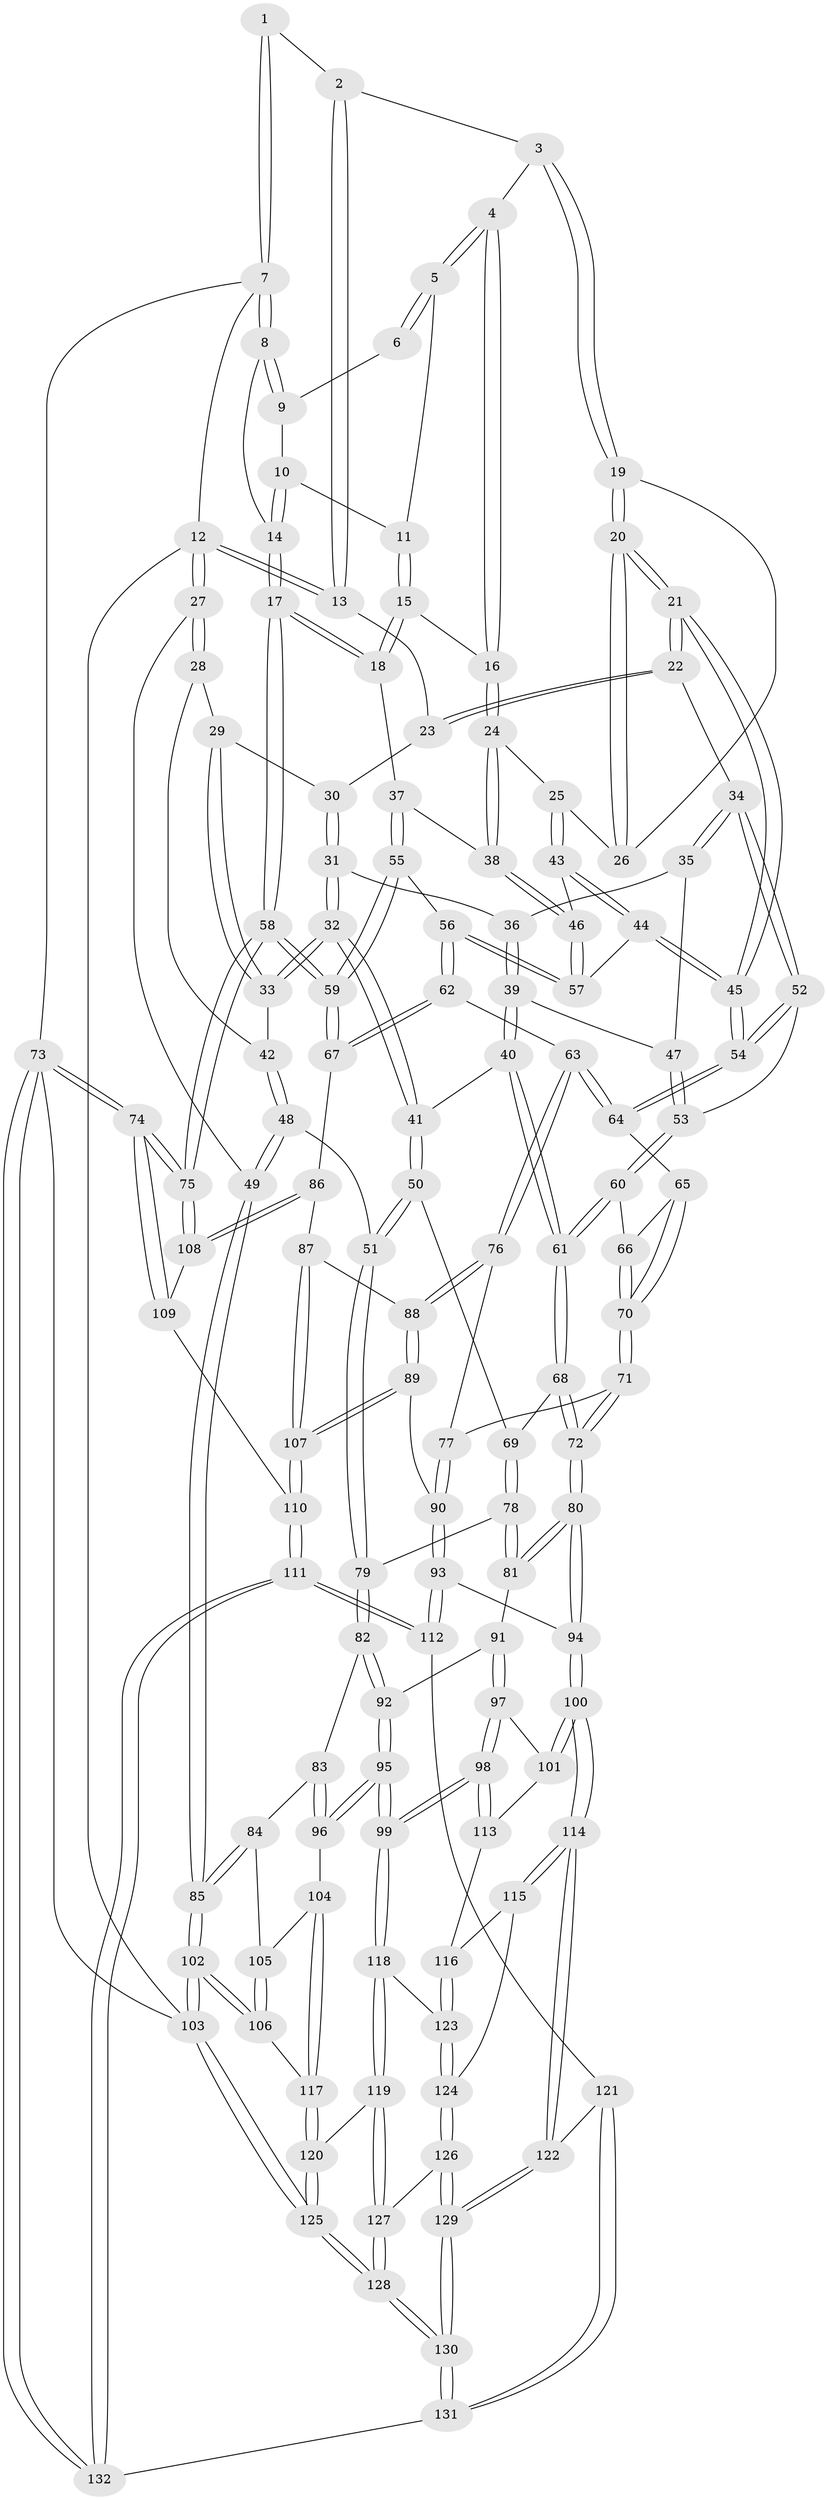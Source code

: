 // Generated by graph-tools (version 1.1) at 2025/38/03/09/25 02:38:48]
// undirected, 132 vertices, 327 edges
graph export_dot {
graph [start="1"]
  node [color=gray90,style=filled];
  1 [pos="+0.9671630359376854+0"];
  2 [pos="+0.6467726497269504+0"];
  3 [pos="+0.7524095343926492+0.04022952143287742"];
  4 [pos="+0.7960244975065855+0.06045057324457908"];
  5 [pos="+0.8312195139143493+0.05714620611979162"];
  6 [pos="+0.9041015888813789+0.020831322829234746"];
  7 [pos="+1+0"];
  8 [pos="+1+0.10478979974891674"];
  9 [pos="+0.9093381756028411+0.02647428372317194"];
  10 [pos="+0.925620781756004+0.0907652077022573"];
  11 [pos="+0.9158374990593247+0.09610194827276922"];
  12 [pos="+0+0"];
  13 [pos="+0.4295729499456361+0"];
  14 [pos="+1+0.11332548861926839"];
  15 [pos="+0.8866294118593158+0.15344980367859198"];
  16 [pos="+0.8534476829418225+0.15347545872072094"];
  17 [pos="+1+0.15573277591571516"];
  18 [pos="+0.9516639804072616+0.2064226331829571"];
  19 [pos="+0.745422020837979+0.05990444189697691"];
  20 [pos="+0.6783401960725126+0.1829256351492259"];
  21 [pos="+0.6595345549544003+0.2027149784552348"];
  22 [pos="+0.5794292590850125+0.1708619036941897"];
  23 [pos="+0.425243676152422+0"];
  24 [pos="+0.8393543215752433+0.17397649858112577"];
  25 [pos="+0.8099036858416259+0.19562157979259648"];
  26 [pos="+0.7947224929116934+0.18724267156637192"];
  27 [pos="+0+0"];
  28 [pos="+0.06895890021639653+0.11438298183180476"];
  29 [pos="+0.2183353875926794+0.05469318100679649"];
  30 [pos="+0.38997305398301974+0"];
  31 [pos="+0.3809627421630942+0"];
  32 [pos="+0.27905987734446813+0.23742033853260236"];
  33 [pos="+0.21070755725339044+0.2044065620605706"];
  34 [pos="+0.5331818441612948+0.22139010584259913"];
  35 [pos="+0.4620489203917496+0.21431649361835078"];
  36 [pos="+0.4253887873807468+0.18550789544747975"];
  37 [pos="+0.9259306740850496+0.2326950895511789"];
  38 [pos="+0.8800925070122084+0.2408552393510404"];
  39 [pos="+0.3820525948867353+0.26256200046209505"];
  40 [pos="+0.32363293230780615+0.31467103255948725"];
  41 [pos="+0.2981604564514572+0.30680269660604054"];
  42 [pos="+0.13679462974884918+0.19705328759369242"];
  43 [pos="+0.809607826509329+0.1980105081195298"];
  44 [pos="+0.7337514674254328+0.2894901729249906"];
  45 [pos="+0.6893055091083351+0.2939736371736007"];
  46 [pos="+0.8455773922350021+0.2648086528255423"];
  47 [pos="+0.4502451012174185+0.2564877545992766"];
  48 [pos="+0.09951047033105274+0.4126219364901379"];
  49 [pos="+0+0.45370764747498676"];
  50 [pos="+0.22931829789930636+0.355907180817784"];
  51 [pos="+0.1080330532578974+0.4137662849103722"];
  52 [pos="+0.5148333593744815+0.3142318815781836"];
  53 [pos="+0.4991249406524594+0.3236208973867609"];
  54 [pos="+0.6643148508770254+0.35022610803357357"];
  55 [pos="+0.9169252005579344+0.346815722295322"];
  56 [pos="+0.8426387812802743+0.3290131780774679"];
  57 [pos="+0.8273639546218593+0.30948259532237526"];
  58 [pos="+1+0.5271053984758801"];
  59 [pos="+1+0.5272995154020742"];
  60 [pos="+0.4378609830983104+0.3899572706038324"];
  61 [pos="+0.41527867228810683+0.3921037278704759"];
  62 [pos="+0.7847400742519147+0.45968341376534305"];
  63 [pos="+0.6899787206777486+0.4632972435607532"];
  64 [pos="+0.672123157246228+0.43907956375572266"];
  65 [pos="+0.654199300129418+0.44092062329343484"];
  66 [pos="+0.4729600698173307+0.4169356409122704"];
  67 [pos="+1+0.5607642380234705"];
  68 [pos="+0.38453340534924585+0.4612157464725437"];
  69 [pos="+0.33026703715709405+0.504112671975457"];
  70 [pos="+0.5109305373184002+0.5182840083229863"];
  71 [pos="+0.4990098946296638+0.5878939282049123"];
  72 [pos="+0.4823919238922624+0.6082042132273741"];
  73 [pos="+1+1"];
  74 [pos="+1+1"];
  75 [pos="+1+0.956003032233552"];
  76 [pos="+0.6874438741402016+0.4781545270977149"];
  77 [pos="+0.6574059169220864+0.5425957233238154"];
  78 [pos="+0.293174605149379+0.5528441441497614"];
  79 [pos="+0.23729365961377744+0.5519439377890022"];
  80 [pos="+0.47210319100771997+0.639616657947403"];
  81 [pos="+0.32103739992171443+0.5853429006153248"];
  82 [pos="+0.20105310443135901+0.6218923257568875"];
  83 [pos="+0.1255020938215207+0.6545549434903204"];
  84 [pos="+0+0.621718422387873"];
  85 [pos="+0+0.5471323478305407"];
  86 [pos="+0.9375091639341031+0.621617266583021"];
  87 [pos="+0.8929973478813193+0.6387744895287498"];
  88 [pos="+0.8071258796460699+0.6408411758337612"];
  89 [pos="+0.6956067917919833+0.6929429852019446"];
  90 [pos="+0.6684705846033915+0.6760135627019752"];
  91 [pos="+0.30716292087377417+0.6830711586728851"];
  92 [pos="+0.23354748193413985+0.682348640131313"];
  93 [pos="+0.5249583152792209+0.7087376636735923"];
  94 [pos="+0.48280620120732104+0.6891038434432978"];
  95 [pos="+0.21518848057333836+0.7626024111420956"];
  96 [pos="+0.15365194176940591+0.7404098260575964"];
  97 [pos="+0.3109670333249897+0.6889671996829942"];
  98 [pos="+0.26703994561658356+0.7747572489820609"];
  99 [pos="+0.23685245541787692+0.7944294215985794"];
  100 [pos="+0.4467139944488395+0.7207403434133217"];
  101 [pos="+0.3946461271226131+0.7304759849910525"];
  102 [pos="+0+0.8961183767532888"];
  103 [pos="+0+1"];
  104 [pos="+0.10655087637873278+0.7731855469668064"];
  105 [pos="+0.048303581981595525+0.7044912492917664"];
  106 [pos="+0.05135206511074866+0.8212966286659418"];
  107 [pos="+0.7485903937839069+0.8901525194007119"];
  108 [pos="+0.9092939347049236+0.8522372277082718"];
  109 [pos="+0.7537684614619229+0.910036343772702"];
  110 [pos="+0.7485915223023912+0.9113220454823455"];
  111 [pos="+0.7008195635295661+0.9777535134835829"];
  112 [pos="+0.6065790922241115+0.9121890408479183"];
  113 [pos="+0.3613121603253863+0.7603387376143294"];
  114 [pos="+0.4277403809283086+0.8845840700962121"];
  115 [pos="+0.358212151754146+0.8316260857732504"];
  116 [pos="+0.351071695809663+0.8029741757291562"];
  117 [pos="+0.0878103622115877+0.8199065923919814"];
  118 [pos="+0.23678310192609378+0.8208764064299693"];
  119 [pos="+0.183727274301166+0.8524290412245963"];
  120 [pos="+0.13121457831457492+0.8634079250438247"];
  121 [pos="+0.43439324664068624+0.898101906107429"];
  122 [pos="+0.4300448521614747+0.8945731951389335"];
  123 [pos="+0.2460910286905017+0.8296390711332914"];
  124 [pos="+0.27215105256834143+0.8634453682619389"];
  125 [pos="+0+1"];
  126 [pos="+0.2774306226486262+0.8763839305132562"];
  127 [pos="+0.20216603527594457+0.9380219256463742"];
  128 [pos="+0.12588469150945011+1"];
  129 [pos="+0.31033192183844427+0.9264735077725916"];
  130 [pos="+0.20125846823857862+1"];
  131 [pos="+0.3983420068154729+1"];
  132 [pos="+0.7013167994346238+1"];
  1 -- 2;
  1 -- 7;
  1 -- 7;
  2 -- 3;
  2 -- 13;
  2 -- 13;
  3 -- 4;
  3 -- 19;
  3 -- 19;
  4 -- 5;
  4 -- 5;
  4 -- 16;
  4 -- 16;
  5 -- 6;
  5 -- 6;
  5 -- 11;
  6 -- 9;
  7 -- 8;
  7 -- 8;
  7 -- 12;
  7 -- 73;
  8 -- 9;
  8 -- 9;
  8 -- 14;
  9 -- 10;
  10 -- 11;
  10 -- 14;
  10 -- 14;
  11 -- 15;
  11 -- 15;
  12 -- 13;
  12 -- 13;
  12 -- 27;
  12 -- 27;
  12 -- 103;
  13 -- 23;
  14 -- 17;
  14 -- 17;
  15 -- 16;
  15 -- 18;
  15 -- 18;
  16 -- 24;
  16 -- 24;
  17 -- 18;
  17 -- 18;
  17 -- 58;
  17 -- 58;
  18 -- 37;
  19 -- 20;
  19 -- 20;
  19 -- 26;
  20 -- 21;
  20 -- 21;
  20 -- 26;
  20 -- 26;
  21 -- 22;
  21 -- 22;
  21 -- 45;
  21 -- 45;
  22 -- 23;
  22 -- 23;
  22 -- 34;
  23 -- 30;
  24 -- 25;
  24 -- 38;
  24 -- 38;
  25 -- 26;
  25 -- 43;
  25 -- 43;
  27 -- 28;
  27 -- 28;
  27 -- 49;
  28 -- 29;
  28 -- 42;
  29 -- 30;
  29 -- 33;
  29 -- 33;
  30 -- 31;
  30 -- 31;
  31 -- 32;
  31 -- 32;
  31 -- 36;
  32 -- 33;
  32 -- 33;
  32 -- 41;
  32 -- 41;
  33 -- 42;
  34 -- 35;
  34 -- 35;
  34 -- 52;
  34 -- 52;
  35 -- 36;
  35 -- 47;
  36 -- 39;
  36 -- 39;
  37 -- 38;
  37 -- 55;
  37 -- 55;
  38 -- 46;
  38 -- 46;
  39 -- 40;
  39 -- 40;
  39 -- 47;
  40 -- 41;
  40 -- 61;
  40 -- 61;
  41 -- 50;
  41 -- 50;
  42 -- 48;
  42 -- 48;
  43 -- 44;
  43 -- 44;
  43 -- 46;
  44 -- 45;
  44 -- 45;
  44 -- 57;
  45 -- 54;
  45 -- 54;
  46 -- 57;
  46 -- 57;
  47 -- 53;
  47 -- 53;
  48 -- 49;
  48 -- 49;
  48 -- 51;
  49 -- 85;
  49 -- 85;
  50 -- 51;
  50 -- 51;
  50 -- 69;
  51 -- 79;
  51 -- 79;
  52 -- 53;
  52 -- 54;
  52 -- 54;
  53 -- 60;
  53 -- 60;
  54 -- 64;
  54 -- 64;
  55 -- 56;
  55 -- 59;
  55 -- 59;
  56 -- 57;
  56 -- 57;
  56 -- 62;
  56 -- 62;
  58 -- 59;
  58 -- 59;
  58 -- 75;
  58 -- 75;
  59 -- 67;
  59 -- 67;
  60 -- 61;
  60 -- 61;
  60 -- 66;
  61 -- 68;
  61 -- 68;
  62 -- 63;
  62 -- 67;
  62 -- 67;
  63 -- 64;
  63 -- 64;
  63 -- 76;
  63 -- 76;
  64 -- 65;
  65 -- 66;
  65 -- 70;
  65 -- 70;
  66 -- 70;
  66 -- 70;
  67 -- 86;
  68 -- 69;
  68 -- 72;
  68 -- 72;
  69 -- 78;
  69 -- 78;
  70 -- 71;
  70 -- 71;
  71 -- 72;
  71 -- 72;
  71 -- 77;
  72 -- 80;
  72 -- 80;
  73 -- 74;
  73 -- 74;
  73 -- 132;
  73 -- 132;
  73 -- 103;
  74 -- 75;
  74 -- 75;
  74 -- 109;
  74 -- 109;
  75 -- 108;
  75 -- 108;
  76 -- 77;
  76 -- 88;
  76 -- 88;
  77 -- 90;
  77 -- 90;
  78 -- 79;
  78 -- 81;
  78 -- 81;
  79 -- 82;
  79 -- 82;
  80 -- 81;
  80 -- 81;
  80 -- 94;
  80 -- 94;
  81 -- 91;
  82 -- 83;
  82 -- 92;
  82 -- 92;
  83 -- 84;
  83 -- 96;
  83 -- 96;
  84 -- 85;
  84 -- 85;
  84 -- 105;
  85 -- 102;
  85 -- 102;
  86 -- 87;
  86 -- 108;
  86 -- 108;
  87 -- 88;
  87 -- 107;
  87 -- 107;
  88 -- 89;
  88 -- 89;
  89 -- 90;
  89 -- 107;
  89 -- 107;
  90 -- 93;
  90 -- 93;
  91 -- 92;
  91 -- 97;
  91 -- 97;
  92 -- 95;
  92 -- 95;
  93 -- 94;
  93 -- 112;
  93 -- 112;
  94 -- 100;
  94 -- 100;
  95 -- 96;
  95 -- 96;
  95 -- 99;
  95 -- 99;
  96 -- 104;
  97 -- 98;
  97 -- 98;
  97 -- 101;
  98 -- 99;
  98 -- 99;
  98 -- 113;
  98 -- 113;
  99 -- 118;
  99 -- 118;
  100 -- 101;
  100 -- 101;
  100 -- 114;
  100 -- 114;
  101 -- 113;
  102 -- 103;
  102 -- 103;
  102 -- 106;
  102 -- 106;
  103 -- 125;
  103 -- 125;
  104 -- 105;
  104 -- 117;
  104 -- 117;
  105 -- 106;
  105 -- 106;
  106 -- 117;
  107 -- 110;
  107 -- 110;
  108 -- 109;
  109 -- 110;
  110 -- 111;
  110 -- 111;
  111 -- 112;
  111 -- 112;
  111 -- 132;
  111 -- 132;
  112 -- 121;
  113 -- 116;
  114 -- 115;
  114 -- 115;
  114 -- 122;
  114 -- 122;
  115 -- 116;
  115 -- 124;
  116 -- 123;
  116 -- 123;
  117 -- 120;
  117 -- 120;
  118 -- 119;
  118 -- 119;
  118 -- 123;
  119 -- 120;
  119 -- 127;
  119 -- 127;
  120 -- 125;
  120 -- 125;
  121 -- 122;
  121 -- 131;
  121 -- 131;
  122 -- 129;
  122 -- 129;
  123 -- 124;
  123 -- 124;
  124 -- 126;
  124 -- 126;
  125 -- 128;
  125 -- 128;
  126 -- 127;
  126 -- 129;
  126 -- 129;
  127 -- 128;
  127 -- 128;
  128 -- 130;
  128 -- 130;
  129 -- 130;
  129 -- 130;
  130 -- 131;
  130 -- 131;
  131 -- 132;
}
